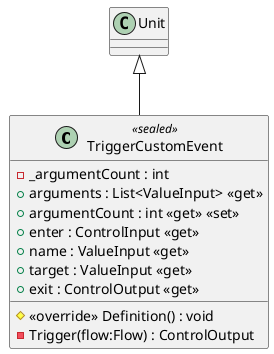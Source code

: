 @startuml
class TriggerCustomEvent <<sealed>> {
    - _argumentCount : int
    + arguments : List<ValueInput> <<get>>
    + argumentCount : int <<get>> <<set>>
    + enter : ControlInput <<get>>
    + name : ValueInput <<get>>
    + target : ValueInput <<get>>
    + exit : ControlOutput <<get>>
    # <<override>> Definition() : void
    - Trigger(flow:Flow) : ControlOutput
}
Unit <|-- TriggerCustomEvent
@enduml
